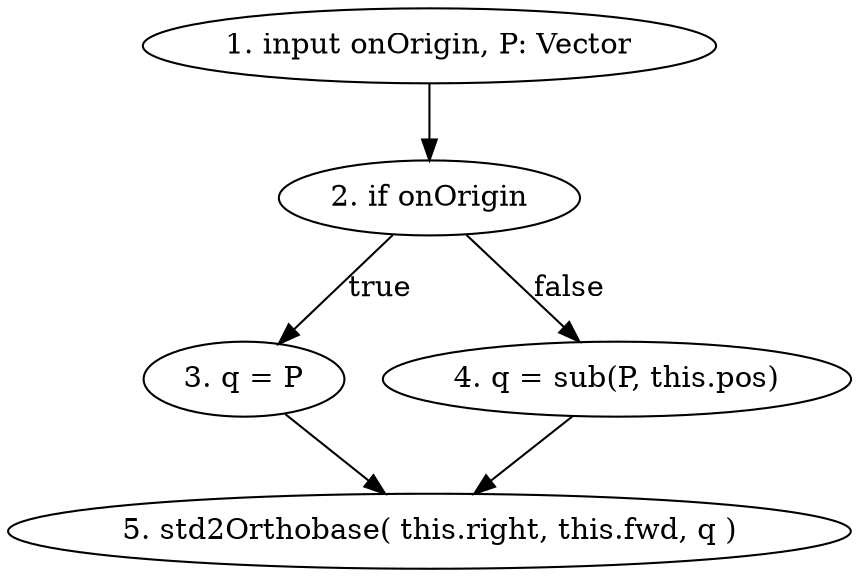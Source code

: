 digraph G{
    INP [label="1. input onOrigin, P: Vector"]
    IF [label="2. if onOrigin"]
    SET [label="3. q = P"]
    ELSE [label="4. q = sub(P, this.pos)"]
    RET [label="5. std2Orthobase( this.right, this.fwd, q )"]

    INP -> IF 
    IF -> SET [label="true"]
    SET -> RET 

    IF -> ELSE [label="false"]
    ELSE -> RET 
}